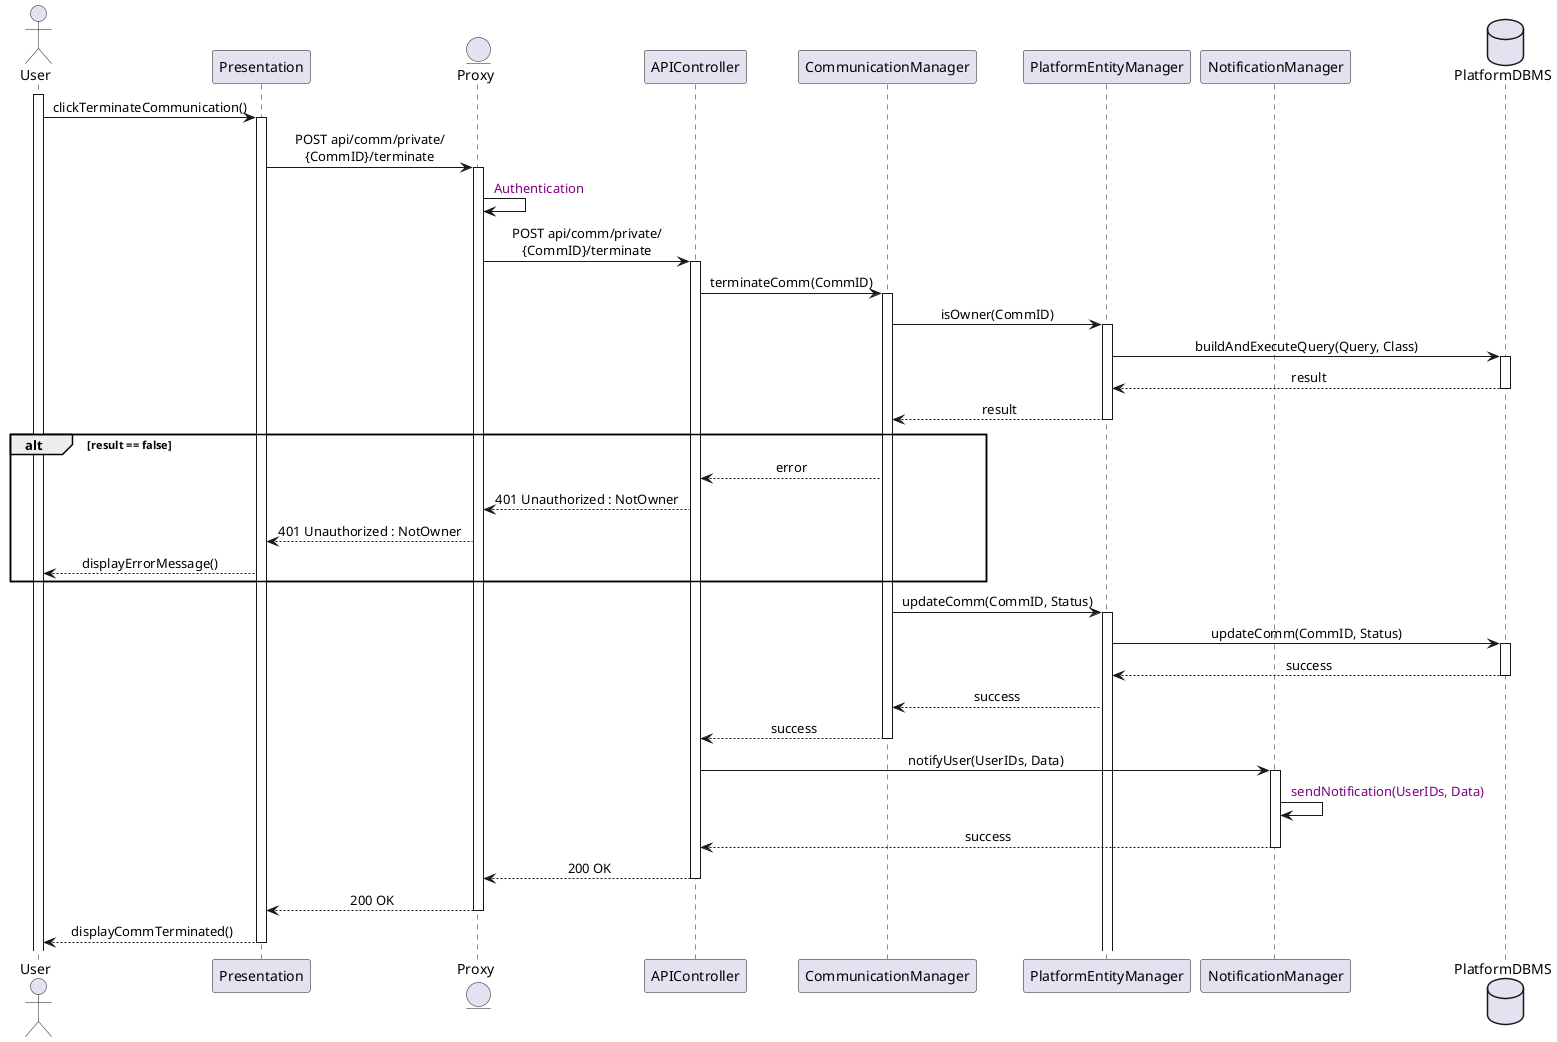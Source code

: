 @startuml
skinparam sequenceMessageAlign center

actor User
participant Presentation
entity Proxy
participant APIController
participant CommunicationManager
participant PlatformEntityManager
participant NotificationManager
database PlatformDBMS

activate User
User -> Presentation : clickTerminateCommunication()
activate Presentation
Presentation -> Proxy : POST api/comm/private/\n{CommID}/terminate
activate Proxy
Proxy -> Proxy : <color:purple> Authentication
Proxy -> APIController : POST api/comm/private/\n{CommID}/terminate
activate APIController
APIController -> CommunicationManager : terminateComm(CommID)
activate CommunicationManager
CommunicationManager -> PlatformEntityManager : isOwner(CommID)
activate PlatformEntityManager
PlatformEntityManager -> PlatformDBMS : buildAndExecuteQuery(Query, Class)
activate PlatformDBMS
PlatformDBMS --> PlatformEntityManager : result
deactivate PlatformDBMS
PlatformEntityManager --> CommunicationManager : result
deactivate PlatformEntityManager
alt result == false
CommunicationManager --> APIController : error
APIController --> Proxy : 401 Unauthorized : NotOwner
Proxy --> Presentation : 401 Unauthorized : NotOwner
Presentation --> User : displayErrorMessage()
end
CommunicationManager -> PlatformEntityManager : updateComm(CommID, Status)
activate PlatformEntityManager
PlatformEntityManager -> PlatformDBMS : updateComm(CommID, Status)
activate PlatformDBMS
PlatformDBMS --> PlatformEntityManager : success
deactivate PlatformDBMS
PlatformEntityManager --> CommunicationManager : success
CommunicationManager --> APIController : success
deactivate CommunicationManager
APIController -> NotificationManager : notifyUser(UserIDs, Data)
activate NotificationManager
NotificationManager -> NotificationManager : <color:purple> sendNotification(UserIDs, Data)
NotificationManager --> APIController : success
deactivate NotificationManager
APIController --> Proxy : 200 OK
deactivate APIController
Proxy --> Presentation : 200 OK
deactivate Proxy
Presentation --> User : displayCommTerminated()
deactivate Presentation
@enduml


